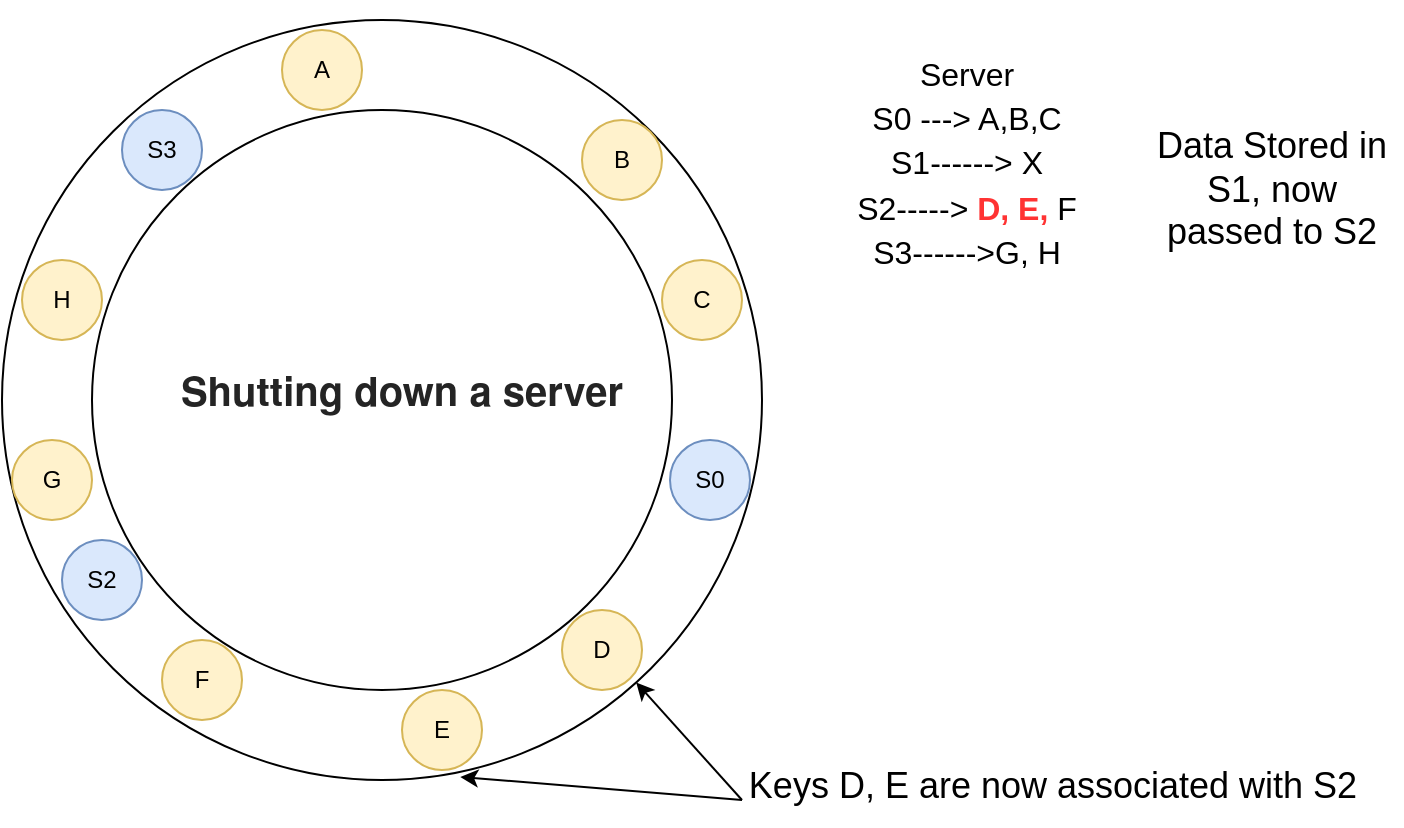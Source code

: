 <mxfile version="24.7.1" type="device">
  <diagram name="Page-1" id="Yy4-YU6LZDsEJz5NZf-z">
    <mxGraphModel dx="866" dy="528" grid="1" gridSize="10" guides="1" tooltips="1" connect="1" arrows="1" fold="1" page="1" pageScale="1" pageWidth="827" pageHeight="1169" math="0" shadow="0">
      <root>
        <mxCell id="0" />
        <mxCell id="1" parent="0" />
        <mxCell id="FrIHxWTutu0FzyU9pkgP-1" value="" style="ellipse;whiteSpace=wrap;html=1;aspect=fixed;" vertex="1" parent="1">
          <mxGeometry x="80" y="70" width="380" height="380" as="geometry" />
        </mxCell>
        <mxCell id="FrIHxWTutu0FzyU9pkgP-2" value="" style="ellipse;whiteSpace=wrap;html=1;aspect=fixed;" vertex="1" parent="1">
          <mxGeometry x="125" y="115" width="290" height="290" as="geometry" />
        </mxCell>
        <mxCell id="FrIHxWTutu0FzyU9pkgP-3" value="A" style="ellipse;whiteSpace=wrap;html=1;aspect=fixed;fillColor=#fff2cc;strokeColor=#d6b656;" vertex="1" parent="1">
          <mxGeometry x="220" y="75" width="40" height="40" as="geometry" />
        </mxCell>
        <mxCell id="FrIHxWTutu0FzyU9pkgP-4" value="S3" style="ellipse;whiteSpace=wrap;html=1;aspect=fixed;fillColor=#dae8fc;strokeColor=#6c8ebf;" vertex="1" parent="1">
          <mxGeometry x="140" y="115" width="40" height="40" as="geometry" />
        </mxCell>
        <mxCell id="FrIHxWTutu0FzyU9pkgP-5" value="H" style="ellipse;whiteSpace=wrap;html=1;aspect=fixed;fillColor=#fff2cc;strokeColor=#d6b656;" vertex="1" parent="1">
          <mxGeometry x="90" y="190" width="40" height="40" as="geometry" />
        </mxCell>
        <mxCell id="FrIHxWTutu0FzyU9pkgP-6" value="G" style="ellipse;whiteSpace=wrap;html=1;aspect=fixed;fillColor=#fff2cc;strokeColor=#d6b656;" vertex="1" parent="1">
          <mxGeometry x="85" y="280" width="40" height="40" as="geometry" />
        </mxCell>
        <mxCell id="FrIHxWTutu0FzyU9pkgP-7" value="S2" style="ellipse;whiteSpace=wrap;html=1;aspect=fixed;fillColor=#dae8fc;strokeColor=#6c8ebf;" vertex="1" parent="1">
          <mxGeometry x="110" y="330" width="40" height="40" as="geometry" />
        </mxCell>
        <mxCell id="FrIHxWTutu0FzyU9pkgP-8" value="F" style="ellipse;whiteSpace=wrap;html=1;aspect=fixed;fillColor=#fff2cc;strokeColor=#d6b656;" vertex="1" parent="1">
          <mxGeometry x="160" y="380" width="40" height="40" as="geometry" />
        </mxCell>
        <mxCell id="FrIHxWTutu0FzyU9pkgP-10" value="D" style="ellipse;whiteSpace=wrap;html=1;aspect=fixed;fillColor=#fff2cc;strokeColor=#d6b656;" vertex="1" parent="1">
          <mxGeometry x="360" y="365" width="40" height="40" as="geometry" />
        </mxCell>
        <mxCell id="FrIHxWTutu0FzyU9pkgP-11" value="S0" style="ellipse;whiteSpace=wrap;html=1;aspect=fixed;fillColor=#dae8fc;strokeColor=#6c8ebf;" vertex="1" parent="1">
          <mxGeometry x="414" y="280" width="40" height="40" as="geometry" />
        </mxCell>
        <mxCell id="FrIHxWTutu0FzyU9pkgP-12" value="C" style="ellipse;whiteSpace=wrap;html=1;aspect=fixed;fillColor=#fff2cc;strokeColor=#d6b656;" vertex="1" parent="1">
          <mxGeometry x="410" y="190" width="40" height="40" as="geometry" />
        </mxCell>
        <mxCell id="FrIHxWTutu0FzyU9pkgP-13" value="B" style="ellipse;whiteSpace=wrap;html=1;aspect=fixed;fillColor=#fff2cc;strokeColor=#d6b656;" vertex="1" parent="1">
          <mxGeometry x="370" y="120" width="40" height="40" as="geometry" />
        </mxCell>
        <mxCell id="FrIHxWTutu0FzyU9pkgP-14" value="E" style="ellipse;whiteSpace=wrap;html=1;aspect=fixed;fillColor=#fff2cc;strokeColor=#d6b656;" vertex="1" parent="1">
          <mxGeometry x="280" y="405" width="40" height="40" as="geometry" />
        </mxCell>
        <mxCell id="FrIHxWTutu0FzyU9pkgP-15" value="&lt;table style=&quot;border-collapse: collapse; width: 65pt;&quot; width=&quot;87&quot; cellspacing=&quot;0&quot; cellpadding=&quot;0&quot; border=&quot;0&quot;&gt;&lt;colgroup&gt;&lt;col style=&quot;width: 65pt;&quot; width=&quot;87&quot;&gt;&lt;/colgroup&gt;&lt;tbody&gt;&lt;tr style=&quot;height: 16pt;&quot; height=&quot;21&quot;&gt;&lt;td style=&quot;padding-top: 1px; padding-right: 1px; padding-left: 1px; font-size: 12pt; font-family: &amp;quot;Aptos Narrow&amp;quot;, sans-serif; vertical-align: bottom; border: none; text-wrap: nowrap; height: 16pt; width: 65pt;&quot; width=&quot;87&quot; height=&quot;21&quot;&gt;Server&lt;/td&gt;&lt;/tr&gt;&lt;tr style=&quot;height: 16pt;&quot; height=&quot;21&quot;&gt;&lt;td style=&quot;padding-top: 1px; padding-right: 1px; padding-left: 1px; font-size: 12pt; font-family: &amp;quot;Aptos Narrow&amp;quot;, sans-serif; vertical-align: bottom; border: none; text-wrap: nowrap; height: 16pt;&quot; height=&quot;21&quot;&gt;S0 ---&amp;gt; A,B,C&lt;/td&gt;&lt;/tr&gt;&lt;tr style=&quot;height: 16pt;&quot; height=&quot;21&quot;&gt;&lt;td style=&quot;padding-top: 1px; padding-right: 1px; padding-left: 1px; font-size: 12pt; font-family: &amp;quot;Aptos Narrow&amp;quot;, sans-serif; vertical-align: bottom; border: none; text-wrap: nowrap; height: 16pt;&quot; height=&quot;21&quot;&gt;S1------&amp;gt; X&lt;/td&gt;&lt;/tr&gt;&lt;tr style=&quot;height: 16pt;&quot; height=&quot;21&quot;&gt;&lt;td style=&quot;padding-top: 1px; padding-right: 1px; padding-left: 1px; font-size: 12pt; font-family: &amp;quot;Aptos Narrow&amp;quot;, sans-serif; vertical-align: bottom; border: none; text-wrap: nowrap; height: 16pt;&quot; height=&quot;21&quot;&gt;S2-----&amp;gt; &lt;b&gt;&lt;font color=&quot;#ff3333&quot;&gt;D, E,&lt;/font&gt;&lt;/b&gt; F&lt;/td&gt;&lt;/tr&gt;&lt;tr style=&quot;height: 16pt;&quot; height=&quot;21&quot;&gt;&lt;td style=&quot;padding-top: 1px; padding-right: 1px; padding-left: 1px; font-size: 12pt; font-family: &amp;quot;Aptos Narrow&amp;quot;, sans-serif; vertical-align: bottom; border: none; text-wrap: nowrap; height: 16pt;&quot; height=&quot;21&quot;&gt;S3------&amp;gt;G, H&lt;/td&gt;&lt;/tr&gt;&lt;/tbody&gt;&lt;/table&gt;" style="text;html=1;align=center;verticalAlign=middle;whiteSpace=wrap;rounded=0;" vertex="1" parent="1">
          <mxGeometry x="500" y="60" width="125" height="160" as="geometry" />
        </mxCell>
        <mxCell id="FrIHxWTutu0FzyU9pkgP-18" value="&lt;h2 style=&quot;box-sizing: inherit; margin: 1.72em 0px -0.31em; font-family: sohne, &amp;quot;Helvetica Neue&amp;quot;, Helvetica, Arial, sans-serif; color: rgb(36, 36, 36); line-height: 24px; font-size: 20px; text-align: start; background-color: rgb(255, 255, 255);&quot; data-selectable-paragraph=&quot;&quot; class=&quot;qv nw gt be nx qw qx dx oa qy qz dz od pa ra rb rc pe rd re rf pi rg rh ri rj bj&quot; id=&quot;6609&quot;&gt;Shutting down a server&lt;/h2&gt;" style="text;html=1;align=center;verticalAlign=middle;whiteSpace=wrap;rounded=0;" vertex="1" parent="1">
          <mxGeometry x="160" y="220" width="240" height="30" as="geometry" />
        </mxCell>
        <mxCell id="FrIHxWTutu0FzyU9pkgP-19" value="&lt;font style=&quot;font-size: 18px;&quot;&gt;Data Stored in S1, now passed to S2&lt;/font&gt;" style="text;html=1;align=center;verticalAlign=middle;whiteSpace=wrap;rounded=0;" vertex="1" parent="1">
          <mxGeometry x="650" y="140" width="130" height="30" as="geometry" />
        </mxCell>
        <mxCell id="FrIHxWTutu0FzyU9pkgP-20" value="" style="endArrow=classic;html=1;rounded=0;entryX=0.603;entryY=0.996;entryDx=0;entryDy=0;entryPerimeter=0;" edge="1" parent="1" target="FrIHxWTutu0FzyU9pkgP-1">
          <mxGeometry width="50" height="50" relative="1" as="geometry">
            <mxPoint x="450" y="460" as="sourcePoint" />
            <mxPoint x="360" y="480" as="targetPoint" />
          </mxGeometry>
        </mxCell>
        <mxCell id="FrIHxWTutu0FzyU9pkgP-21" value="" style="endArrow=classic;html=1;rounded=0;" edge="1" parent="1" target="FrIHxWTutu0FzyU9pkgP-1">
          <mxGeometry width="50" height="50" relative="1" as="geometry">
            <mxPoint x="450" y="460" as="sourcePoint" />
            <mxPoint x="319" y="458" as="targetPoint" />
          </mxGeometry>
        </mxCell>
        <mxCell id="FrIHxWTutu0FzyU9pkgP-22" value="&lt;font style=&quot;font-size: 18px;&quot;&gt;Keys D, E are now associated with S2&lt;/font&gt;" style="text;html=1;align=center;verticalAlign=middle;resizable=0;points=[];autosize=1;strokeColor=none;fillColor=none;" vertex="1" parent="1">
          <mxGeometry x="440" y="433" width="330" height="40" as="geometry" />
        </mxCell>
      </root>
    </mxGraphModel>
  </diagram>
</mxfile>
